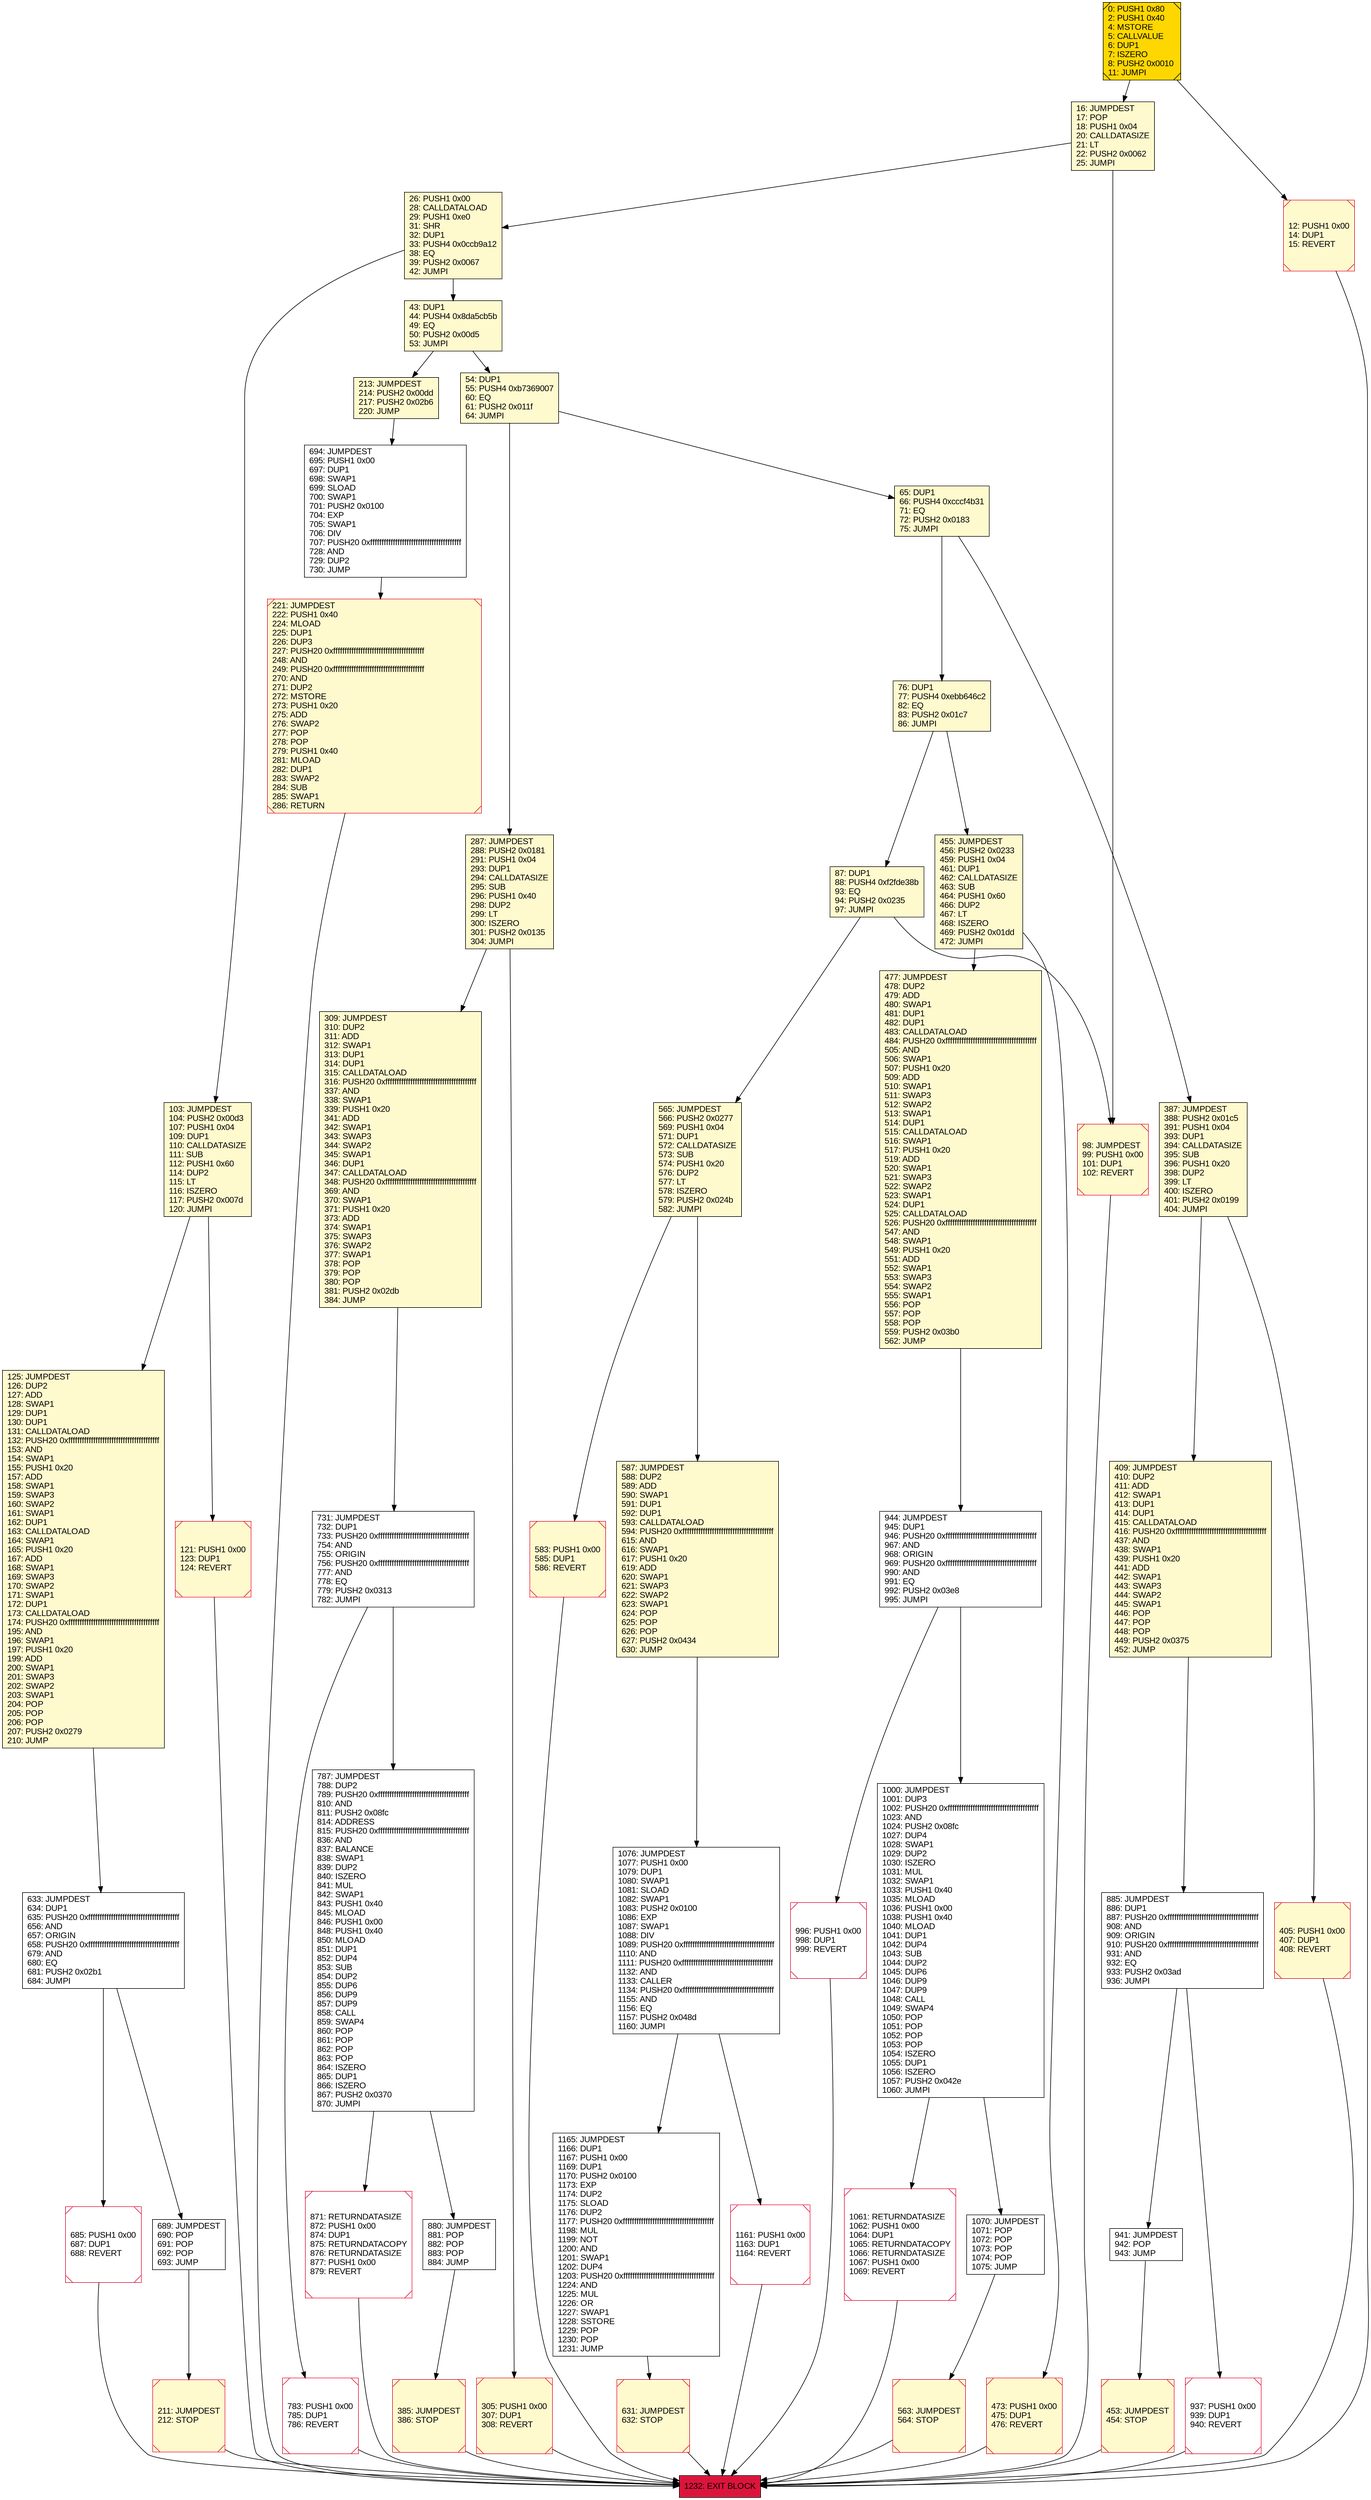 digraph G {
bgcolor=transparent rankdir=UD;
node [shape=box style=filled color=black fillcolor=white fontname=arial fontcolor=black];
694 [label="694: JUMPDEST\l695: PUSH1 0x00\l697: DUP1\l698: SWAP1\l699: SLOAD\l700: SWAP1\l701: PUSH2 0x0100\l704: EXP\l705: SWAP1\l706: DIV\l707: PUSH20 0xffffffffffffffffffffffffffffffffffffffff\l728: AND\l729: DUP2\l730: JUMP\l" ];
1076 [label="1076: JUMPDEST\l1077: PUSH1 0x00\l1079: DUP1\l1080: SWAP1\l1081: SLOAD\l1082: SWAP1\l1083: PUSH2 0x0100\l1086: EXP\l1087: SWAP1\l1088: DIV\l1089: PUSH20 0xffffffffffffffffffffffffffffffffffffffff\l1110: AND\l1111: PUSH20 0xffffffffffffffffffffffffffffffffffffffff\l1132: AND\l1133: CALLER\l1134: PUSH20 0xffffffffffffffffffffffffffffffffffffffff\l1155: AND\l1156: EQ\l1157: PUSH2 0x048d\l1160: JUMPI\l" ];
43 [label="43: DUP1\l44: PUSH4 0x8da5cb5b\l49: EQ\l50: PUSH2 0x00d5\l53: JUMPI\l" fillcolor=lemonchiffon ];
587 [label="587: JUMPDEST\l588: DUP2\l589: ADD\l590: SWAP1\l591: DUP1\l592: DUP1\l593: CALLDATALOAD\l594: PUSH20 0xffffffffffffffffffffffffffffffffffffffff\l615: AND\l616: SWAP1\l617: PUSH1 0x20\l619: ADD\l620: SWAP1\l621: SWAP3\l622: SWAP2\l623: SWAP1\l624: POP\l625: POP\l626: POP\l627: PUSH2 0x0434\l630: JUMP\l" fillcolor=lemonchiffon ];
937 [label="937: PUSH1 0x00\l939: DUP1\l940: REVERT\l" shape=Msquare color=crimson ];
941 [label="941: JUMPDEST\l942: POP\l943: JUMP\l" ];
685 [label="685: PUSH1 0x00\l687: DUP1\l688: REVERT\l" shape=Msquare color=crimson ];
221 [label="221: JUMPDEST\l222: PUSH1 0x40\l224: MLOAD\l225: DUP1\l226: DUP3\l227: PUSH20 0xffffffffffffffffffffffffffffffffffffffff\l248: AND\l249: PUSH20 0xffffffffffffffffffffffffffffffffffffffff\l270: AND\l271: DUP2\l272: MSTORE\l273: PUSH1 0x20\l275: ADD\l276: SWAP2\l277: POP\l278: POP\l279: PUSH1 0x40\l281: MLOAD\l282: DUP1\l283: SWAP2\l284: SUB\l285: SWAP1\l286: RETURN\l" fillcolor=lemonchiffon shape=Msquare color=crimson ];
305 [label="305: PUSH1 0x00\l307: DUP1\l308: REVERT\l" fillcolor=lemonchiffon shape=Msquare color=crimson ];
880 [label="880: JUMPDEST\l881: POP\l882: POP\l883: POP\l884: JUMP\l" ];
409 [label="409: JUMPDEST\l410: DUP2\l411: ADD\l412: SWAP1\l413: DUP1\l414: DUP1\l415: CALLDATALOAD\l416: PUSH20 0xffffffffffffffffffffffffffffffffffffffff\l437: AND\l438: SWAP1\l439: PUSH1 0x20\l441: ADD\l442: SWAP1\l443: SWAP3\l444: SWAP2\l445: SWAP1\l446: POP\l447: POP\l448: POP\l449: PUSH2 0x0375\l452: JUMP\l" fillcolor=lemonchiffon ];
385 [label="385: JUMPDEST\l386: STOP\l" fillcolor=lemonchiffon shape=Msquare color=crimson ];
54 [label="54: DUP1\l55: PUSH4 0xb7369007\l60: EQ\l61: PUSH2 0x011f\l64: JUMPI\l" fillcolor=lemonchiffon ];
0 [label="0: PUSH1 0x80\l2: PUSH1 0x40\l4: MSTORE\l5: CALLVALUE\l6: DUP1\l7: ISZERO\l8: PUSH2 0x0010\l11: JUMPI\l" fillcolor=lemonchiffon shape=Msquare fillcolor=gold ];
125 [label="125: JUMPDEST\l126: DUP2\l127: ADD\l128: SWAP1\l129: DUP1\l130: DUP1\l131: CALLDATALOAD\l132: PUSH20 0xffffffffffffffffffffffffffffffffffffffff\l153: AND\l154: SWAP1\l155: PUSH1 0x20\l157: ADD\l158: SWAP1\l159: SWAP3\l160: SWAP2\l161: SWAP1\l162: DUP1\l163: CALLDATALOAD\l164: SWAP1\l165: PUSH1 0x20\l167: ADD\l168: SWAP1\l169: SWAP3\l170: SWAP2\l171: SWAP1\l172: DUP1\l173: CALLDATALOAD\l174: PUSH20 0xffffffffffffffffffffffffffffffffffffffff\l195: AND\l196: SWAP1\l197: PUSH1 0x20\l199: ADD\l200: SWAP1\l201: SWAP3\l202: SWAP2\l203: SWAP1\l204: POP\l205: POP\l206: POP\l207: PUSH2 0x0279\l210: JUMP\l" fillcolor=lemonchiffon ];
885 [label="885: JUMPDEST\l886: DUP1\l887: PUSH20 0xffffffffffffffffffffffffffffffffffffffff\l908: AND\l909: ORIGIN\l910: PUSH20 0xffffffffffffffffffffffffffffffffffffffff\l931: AND\l932: EQ\l933: PUSH2 0x03ad\l936: JUMPI\l" ];
563 [label="563: JUMPDEST\l564: STOP\l" fillcolor=lemonchiffon shape=Msquare color=crimson ];
1161 [label="1161: PUSH1 0x00\l1163: DUP1\l1164: REVERT\l" shape=Msquare color=crimson ];
12 [label="12: PUSH1 0x00\l14: DUP1\l15: REVERT\l" fillcolor=lemonchiffon shape=Msquare color=crimson ];
387 [label="387: JUMPDEST\l388: PUSH2 0x01c5\l391: PUSH1 0x04\l393: DUP1\l394: CALLDATASIZE\l395: SUB\l396: PUSH1 0x20\l398: DUP2\l399: LT\l400: ISZERO\l401: PUSH2 0x0199\l404: JUMPI\l" fillcolor=lemonchiffon ];
783 [label="783: PUSH1 0x00\l785: DUP1\l786: REVERT\l" shape=Msquare color=crimson ];
16 [label="16: JUMPDEST\l17: POP\l18: PUSH1 0x04\l20: CALLDATASIZE\l21: LT\l22: PUSH2 0x0062\l25: JUMPI\l" fillcolor=lemonchiffon ];
405 [label="405: PUSH1 0x00\l407: DUP1\l408: REVERT\l" fillcolor=lemonchiffon shape=Msquare color=crimson ];
944 [label="944: JUMPDEST\l945: DUP1\l946: PUSH20 0xffffffffffffffffffffffffffffffffffffffff\l967: AND\l968: ORIGIN\l969: PUSH20 0xffffffffffffffffffffffffffffffffffffffff\l990: AND\l991: EQ\l992: PUSH2 0x03e8\l995: JUMPI\l" ];
565 [label="565: JUMPDEST\l566: PUSH2 0x0277\l569: PUSH1 0x04\l571: DUP1\l572: CALLDATASIZE\l573: SUB\l574: PUSH1 0x20\l576: DUP2\l577: LT\l578: ISZERO\l579: PUSH2 0x024b\l582: JUMPI\l" fillcolor=lemonchiffon ];
213 [label="213: JUMPDEST\l214: PUSH2 0x00dd\l217: PUSH2 0x02b6\l220: JUMP\l" fillcolor=lemonchiffon ];
1061 [label="1061: RETURNDATASIZE\l1062: PUSH1 0x00\l1064: DUP1\l1065: RETURNDATACOPY\l1066: RETURNDATASIZE\l1067: PUSH1 0x00\l1069: REVERT\l" shape=Msquare color=crimson ];
87 [label="87: DUP1\l88: PUSH4 0xf2fde38b\l93: EQ\l94: PUSH2 0x0235\l97: JUMPI\l" fillcolor=lemonchiffon ];
996 [label="996: PUSH1 0x00\l998: DUP1\l999: REVERT\l" shape=Msquare color=crimson ];
633 [label="633: JUMPDEST\l634: DUP1\l635: PUSH20 0xffffffffffffffffffffffffffffffffffffffff\l656: AND\l657: ORIGIN\l658: PUSH20 0xffffffffffffffffffffffffffffffffffffffff\l679: AND\l680: EQ\l681: PUSH2 0x02b1\l684: JUMPI\l" ];
211 [label="211: JUMPDEST\l212: STOP\l" fillcolor=lemonchiffon shape=Msquare color=crimson ];
1000 [label="1000: JUMPDEST\l1001: DUP3\l1002: PUSH20 0xffffffffffffffffffffffffffffffffffffffff\l1023: AND\l1024: PUSH2 0x08fc\l1027: DUP4\l1028: SWAP1\l1029: DUP2\l1030: ISZERO\l1031: MUL\l1032: SWAP1\l1033: PUSH1 0x40\l1035: MLOAD\l1036: PUSH1 0x00\l1038: PUSH1 0x40\l1040: MLOAD\l1041: DUP1\l1042: DUP4\l1043: SUB\l1044: DUP2\l1045: DUP6\l1046: DUP9\l1047: DUP9\l1048: CALL\l1049: SWAP4\l1050: POP\l1051: POP\l1052: POP\l1053: POP\l1054: ISZERO\l1055: DUP1\l1056: ISZERO\l1057: PUSH2 0x042e\l1060: JUMPI\l" ];
287 [label="287: JUMPDEST\l288: PUSH2 0x0181\l291: PUSH1 0x04\l293: DUP1\l294: CALLDATASIZE\l295: SUB\l296: PUSH1 0x40\l298: DUP2\l299: LT\l300: ISZERO\l301: PUSH2 0x0135\l304: JUMPI\l" fillcolor=lemonchiffon ];
65 [label="65: DUP1\l66: PUSH4 0xcccf4b31\l71: EQ\l72: PUSH2 0x0183\l75: JUMPI\l" fillcolor=lemonchiffon ];
1232 [label="1232: EXIT BLOCK\l" fillcolor=crimson ];
689 [label="689: JUMPDEST\l690: POP\l691: POP\l692: POP\l693: JUMP\l" ];
731 [label="731: JUMPDEST\l732: DUP1\l733: PUSH20 0xffffffffffffffffffffffffffffffffffffffff\l754: AND\l755: ORIGIN\l756: PUSH20 0xffffffffffffffffffffffffffffffffffffffff\l777: AND\l778: EQ\l779: PUSH2 0x0313\l782: JUMPI\l" ];
453 [label="453: JUMPDEST\l454: STOP\l" fillcolor=lemonchiffon shape=Msquare color=crimson ];
76 [label="76: DUP1\l77: PUSH4 0xebb646c2\l82: EQ\l83: PUSH2 0x01c7\l86: JUMPI\l" fillcolor=lemonchiffon ];
787 [label="787: JUMPDEST\l788: DUP2\l789: PUSH20 0xffffffffffffffffffffffffffffffffffffffff\l810: AND\l811: PUSH2 0x08fc\l814: ADDRESS\l815: PUSH20 0xffffffffffffffffffffffffffffffffffffffff\l836: AND\l837: BALANCE\l838: SWAP1\l839: DUP2\l840: ISZERO\l841: MUL\l842: SWAP1\l843: PUSH1 0x40\l845: MLOAD\l846: PUSH1 0x00\l848: PUSH1 0x40\l850: MLOAD\l851: DUP1\l852: DUP4\l853: SUB\l854: DUP2\l855: DUP6\l856: DUP9\l857: DUP9\l858: CALL\l859: SWAP4\l860: POP\l861: POP\l862: POP\l863: POP\l864: ISZERO\l865: DUP1\l866: ISZERO\l867: PUSH2 0x0370\l870: JUMPI\l" ];
121 [label="121: PUSH1 0x00\l123: DUP1\l124: REVERT\l" fillcolor=lemonchiffon shape=Msquare color=crimson ];
309 [label="309: JUMPDEST\l310: DUP2\l311: ADD\l312: SWAP1\l313: DUP1\l314: DUP1\l315: CALLDATALOAD\l316: PUSH20 0xffffffffffffffffffffffffffffffffffffffff\l337: AND\l338: SWAP1\l339: PUSH1 0x20\l341: ADD\l342: SWAP1\l343: SWAP3\l344: SWAP2\l345: SWAP1\l346: DUP1\l347: CALLDATALOAD\l348: PUSH20 0xffffffffffffffffffffffffffffffffffffffff\l369: AND\l370: SWAP1\l371: PUSH1 0x20\l373: ADD\l374: SWAP1\l375: SWAP3\l376: SWAP2\l377: SWAP1\l378: POP\l379: POP\l380: POP\l381: PUSH2 0x02db\l384: JUMP\l" fillcolor=lemonchiffon ];
1070 [label="1070: JUMPDEST\l1071: POP\l1072: POP\l1073: POP\l1074: POP\l1075: JUMP\l" ];
631 [label="631: JUMPDEST\l632: STOP\l" fillcolor=lemonchiffon shape=Msquare color=crimson ];
583 [label="583: PUSH1 0x00\l585: DUP1\l586: REVERT\l" fillcolor=lemonchiffon shape=Msquare color=crimson ];
98 [label="98: JUMPDEST\l99: PUSH1 0x00\l101: DUP1\l102: REVERT\l" fillcolor=lemonchiffon shape=Msquare color=crimson ];
477 [label="477: JUMPDEST\l478: DUP2\l479: ADD\l480: SWAP1\l481: DUP1\l482: DUP1\l483: CALLDATALOAD\l484: PUSH20 0xffffffffffffffffffffffffffffffffffffffff\l505: AND\l506: SWAP1\l507: PUSH1 0x20\l509: ADD\l510: SWAP1\l511: SWAP3\l512: SWAP2\l513: SWAP1\l514: DUP1\l515: CALLDATALOAD\l516: SWAP1\l517: PUSH1 0x20\l519: ADD\l520: SWAP1\l521: SWAP3\l522: SWAP2\l523: SWAP1\l524: DUP1\l525: CALLDATALOAD\l526: PUSH20 0xffffffffffffffffffffffffffffffffffffffff\l547: AND\l548: SWAP1\l549: PUSH1 0x20\l551: ADD\l552: SWAP1\l553: SWAP3\l554: SWAP2\l555: SWAP1\l556: POP\l557: POP\l558: POP\l559: PUSH2 0x03b0\l562: JUMP\l" fillcolor=lemonchiffon ];
103 [label="103: JUMPDEST\l104: PUSH2 0x00d3\l107: PUSH1 0x04\l109: DUP1\l110: CALLDATASIZE\l111: SUB\l112: PUSH1 0x60\l114: DUP2\l115: LT\l116: ISZERO\l117: PUSH2 0x007d\l120: JUMPI\l" fillcolor=lemonchiffon ];
26 [label="26: PUSH1 0x00\l28: CALLDATALOAD\l29: PUSH1 0xe0\l31: SHR\l32: DUP1\l33: PUSH4 0x0ccb9a12\l38: EQ\l39: PUSH2 0x0067\l42: JUMPI\l" fillcolor=lemonchiffon ];
1165 [label="1165: JUMPDEST\l1166: DUP1\l1167: PUSH1 0x00\l1169: DUP1\l1170: PUSH2 0x0100\l1173: EXP\l1174: DUP2\l1175: SLOAD\l1176: DUP2\l1177: PUSH20 0xffffffffffffffffffffffffffffffffffffffff\l1198: MUL\l1199: NOT\l1200: AND\l1201: SWAP1\l1202: DUP4\l1203: PUSH20 0xffffffffffffffffffffffffffffffffffffffff\l1224: AND\l1225: MUL\l1226: OR\l1227: SWAP1\l1228: SSTORE\l1229: POP\l1230: POP\l1231: JUMP\l" ];
473 [label="473: PUSH1 0x00\l475: DUP1\l476: REVERT\l" fillcolor=lemonchiffon shape=Msquare color=crimson ];
455 [label="455: JUMPDEST\l456: PUSH2 0x0233\l459: PUSH1 0x04\l461: DUP1\l462: CALLDATASIZE\l463: SUB\l464: PUSH1 0x60\l466: DUP2\l467: LT\l468: ISZERO\l469: PUSH2 0x01dd\l472: JUMPI\l" fillcolor=lemonchiffon ];
871 [label="871: RETURNDATASIZE\l872: PUSH1 0x00\l874: DUP1\l875: RETURNDATACOPY\l876: RETURNDATASIZE\l877: PUSH1 0x00\l879: REVERT\l" shape=Msquare color=crimson ];
453 -> 1232;
455 -> 473;
880 -> 385;
731 -> 787;
121 -> 1232;
587 -> 1076;
309 -> 731;
694 -> 221;
287 -> 309;
455 -> 477;
996 -> 1232;
76 -> 87;
1165 -> 631;
211 -> 1232;
633 -> 689;
689 -> 211;
26 -> 103;
65 -> 76;
387 -> 405;
43 -> 54;
87 -> 98;
1000 -> 1070;
0 -> 16;
473 -> 1232;
1076 -> 1161;
885 -> 937;
787 -> 871;
885 -> 941;
871 -> 1232;
76 -> 455;
565 -> 587;
103 -> 121;
409 -> 885;
631 -> 1232;
0 -> 12;
583 -> 1232;
98 -> 1232;
43 -> 213;
387 -> 409;
213 -> 694;
16 -> 26;
305 -> 1232;
385 -> 1232;
787 -> 880;
1070 -> 563;
633 -> 685;
54 -> 287;
16 -> 98;
54 -> 65;
937 -> 1232;
287 -> 305;
941 -> 453;
477 -> 944;
685 -> 1232;
125 -> 633;
221 -> 1232;
565 -> 583;
65 -> 387;
405 -> 1232;
1061 -> 1232;
944 -> 996;
103 -> 125;
944 -> 1000;
26 -> 43;
1076 -> 1165;
563 -> 1232;
1161 -> 1232;
1000 -> 1061;
87 -> 565;
12 -> 1232;
783 -> 1232;
731 -> 783;
}